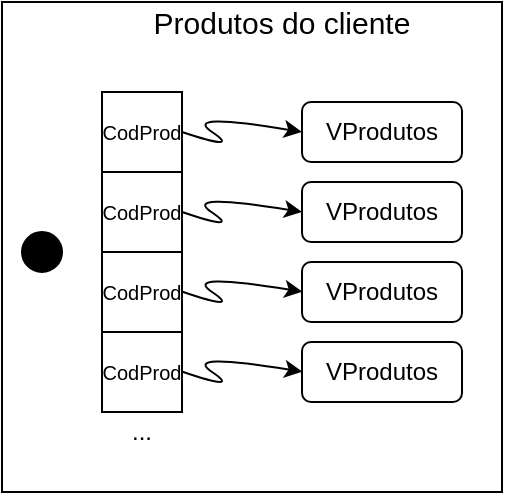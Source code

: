 <mxfile version="10.7.1" type="device"><diagram id="8GkzO-2iXQMkuJmufmp5" name="Page-1"><mxGraphModel dx="840" dy="447" grid="1" gridSize="10" guides="1" tooltips="1" connect="1" arrows="1" fold="1" page="1" pageScale="1" pageWidth="850" pageHeight="1100" math="0" shadow="0"><root><mxCell id="0"/><mxCell id="1" parent="0"/><mxCell id="I_eOMnqbbrUDG-Di17Q0-400" value="" style="rounded=0;whiteSpace=wrap;html=1;" vertex="1" parent="1"><mxGeometry x="350" y="65" width="250" height="245" as="geometry"/></mxCell><mxCell id="I_eOMnqbbrUDG-Di17Q0-406" value="&lt;font style=&quot;font-size: 15px&quot;&gt;Produtos do cliente&lt;br&gt;&lt;/font&gt;" style="text;html=1;strokeColor=none;fillColor=none;align=center;verticalAlign=middle;whiteSpace=wrap;rounded=0;" vertex="1" parent="1"><mxGeometry x="405" y="65" width="170" height="20" as="geometry"/></mxCell><mxCell id="I_eOMnqbbrUDG-Di17Q0-508" value="&lt;font style=&quot;font-size: 10px&quot;&gt;CodProd&lt;/font&gt;" style="whiteSpace=wrap;html=1;aspect=fixed;" vertex="1" parent="1"><mxGeometry x="400" y="110" width="40" height="40" as="geometry"/></mxCell><mxCell id="I_eOMnqbbrUDG-Di17Q0-509" value="&lt;span&gt;&lt;font style=&quot;font-size: 10px&quot;&gt;CodProd&lt;/font&gt;&lt;/span&gt;" style="whiteSpace=wrap;html=1;aspect=fixed;" vertex="1" parent="1"><mxGeometry x="400" y="150" width="40" height="40" as="geometry"/></mxCell><mxCell id="I_eOMnqbbrUDG-Di17Q0-510" value="&lt;span&gt;&lt;font style=&quot;font-size: 10px&quot;&gt;CodProd&lt;/font&gt;&lt;/span&gt;&lt;br&gt;" style="whiteSpace=wrap;html=1;aspect=fixed;" vertex="1" parent="1"><mxGeometry x="400" y="190" width="40" height="40" as="geometry"/></mxCell><mxCell id="I_eOMnqbbrUDG-Di17Q0-511" value="&lt;span&gt;&lt;font style=&quot;font-size: 10px&quot;&gt;CodProd&lt;/font&gt;&lt;/span&gt;&lt;br&gt;" style="whiteSpace=wrap;html=1;aspect=fixed;" vertex="1" parent="1"><mxGeometry x="400" y="230" width="40" height="40" as="geometry"/></mxCell><mxCell id="I_eOMnqbbrUDG-Di17Q0-512" value="VProdutos" style="rounded=1;whiteSpace=wrap;html=1;" vertex="1" parent="1"><mxGeometry x="500" y="115" width="80" height="30" as="geometry"/></mxCell><mxCell id="I_eOMnqbbrUDG-Di17Q0-513" value="VProdutos" style="rounded=1;whiteSpace=wrap;html=1;" vertex="1" parent="1"><mxGeometry x="500" y="155" width="80" height="30" as="geometry"/></mxCell><mxCell id="I_eOMnqbbrUDG-Di17Q0-514" value="VProdutos" style="rounded=1;whiteSpace=wrap;html=1;" vertex="1" parent="1"><mxGeometry x="500" y="195" width="80" height="30" as="geometry"/></mxCell><mxCell id="I_eOMnqbbrUDG-Di17Q0-515" value="VProdutos" style="rounded=1;whiteSpace=wrap;html=1;" vertex="1" parent="1"><mxGeometry x="500" y="235" width="80" height="30" as="geometry"/></mxCell><mxCell id="I_eOMnqbbrUDG-Di17Q0-516" value="" style="curved=1;endArrow=classic;html=1;exitX=1;exitY=0.5;exitDx=0;exitDy=0;entryX=0;entryY=0.5;entryDx=0;entryDy=0;" edge="1" parent="1" source="I_eOMnqbbrUDG-Di17Q0-508" target="I_eOMnqbbrUDG-Di17Q0-512"><mxGeometry width="50" height="50" relative="1" as="geometry"><mxPoint x="440" y="130" as="sourcePoint"/><mxPoint x="490" y="120" as="targetPoint"/><Array as="points"><mxPoint x="470" y="140"/><mxPoint x="440" y="120"/></Array></mxGeometry></mxCell><mxCell id="I_eOMnqbbrUDG-Di17Q0-517" value="" style="curved=1;endArrow=classic;html=1;exitX=1;exitY=0.5;exitDx=0;exitDy=0;entryX=0;entryY=0.5;entryDx=0;entryDy=0;" edge="1" parent="1"><mxGeometry width="50" height="50" relative="1" as="geometry"><mxPoint x="440.071" y="170" as="sourcePoint"/><mxPoint x="500.071" y="170" as="targetPoint"/><Array as="points"><mxPoint x="469.836" y="180.118"/><mxPoint x="439.836" y="160.118"/></Array></mxGeometry></mxCell><mxCell id="I_eOMnqbbrUDG-Di17Q0-518" value="" style="curved=1;endArrow=classic;html=1;exitX=1;exitY=0.5;exitDx=0;exitDy=0;entryX=0;entryY=0.5;entryDx=0;entryDy=0;" edge="1" parent="1"><mxGeometry width="50" height="50" relative="1" as="geometry"><mxPoint x="440.235" y="209.882" as="sourcePoint"/><mxPoint x="500.235" y="209.882" as="targetPoint"/><Array as="points"><mxPoint x="470" y="220"/><mxPoint x="440" y="200"/></Array></mxGeometry></mxCell><mxCell id="I_eOMnqbbrUDG-Di17Q0-519" value="" style="curved=1;endArrow=classic;html=1;exitX=1;exitY=0.5;exitDx=0;exitDy=0;entryX=0;entryY=0.5;entryDx=0;entryDy=0;" edge="1" parent="1"><mxGeometry width="50" height="50" relative="1" as="geometry"><mxPoint x="440.235" y="249.882" as="sourcePoint"/><mxPoint x="500.235" y="249.882" as="targetPoint"/><Array as="points"><mxPoint x="470" y="260"/><mxPoint x="440" y="240"/></Array></mxGeometry></mxCell><mxCell id="I_eOMnqbbrUDG-Di17Q0-520" value="v" style="ellipse;whiteSpace=wrap;html=1;aspect=fixed;fillColor=#000000;" vertex="1" parent="1"><mxGeometry x="360" y="180" width="20" height="20" as="geometry"/></mxCell><mxCell id="I_eOMnqbbrUDG-Di17Q0-525" value="...&lt;br&gt;" style="text;html=1;strokeColor=none;fillColor=none;align=center;verticalAlign=middle;whiteSpace=wrap;rounded=0;" vertex="1" parent="1"><mxGeometry x="400" y="270" width="40" height="20" as="geometry"/></mxCell></root></mxGraphModel></diagram></mxfile>